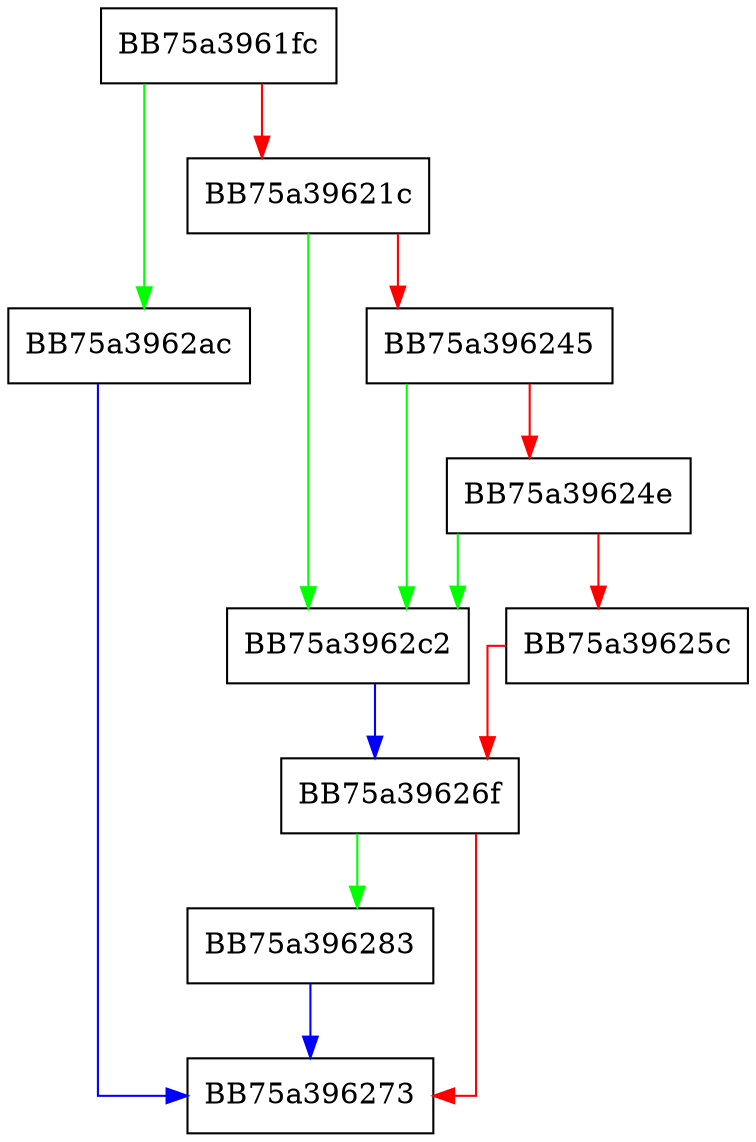 digraph toString {
  node [shape="box"];
  graph [splines=ortho];
  BB75a3961fc -> BB75a3962ac [color="green"];
  BB75a3961fc -> BB75a39621c [color="red"];
  BB75a39621c -> BB75a3962c2 [color="green"];
  BB75a39621c -> BB75a396245 [color="red"];
  BB75a396245 -> BB75a3962c2 [color="green"];
  BB75a396245 -> BB75a39624e [color="red"];
  BB75a39624e -> BB75a3962c2 [color="green"];
  BB75a39624e -> BB75a39625c [color="red"];
  BB75a39625c -> BB75a39626f [color="red"];
  BB75a39626f -> BB75a396283 [color="green"];
  BB75a39626f -> BB75a396273 [color="red"];
  BB75a396283 -> BB75a396273 [color="blue"];
  BB75a3962ac -> BB75a396273 [color="blue"];
  BB75a3962c2 -> BB75a39626f [color="blue"];
}